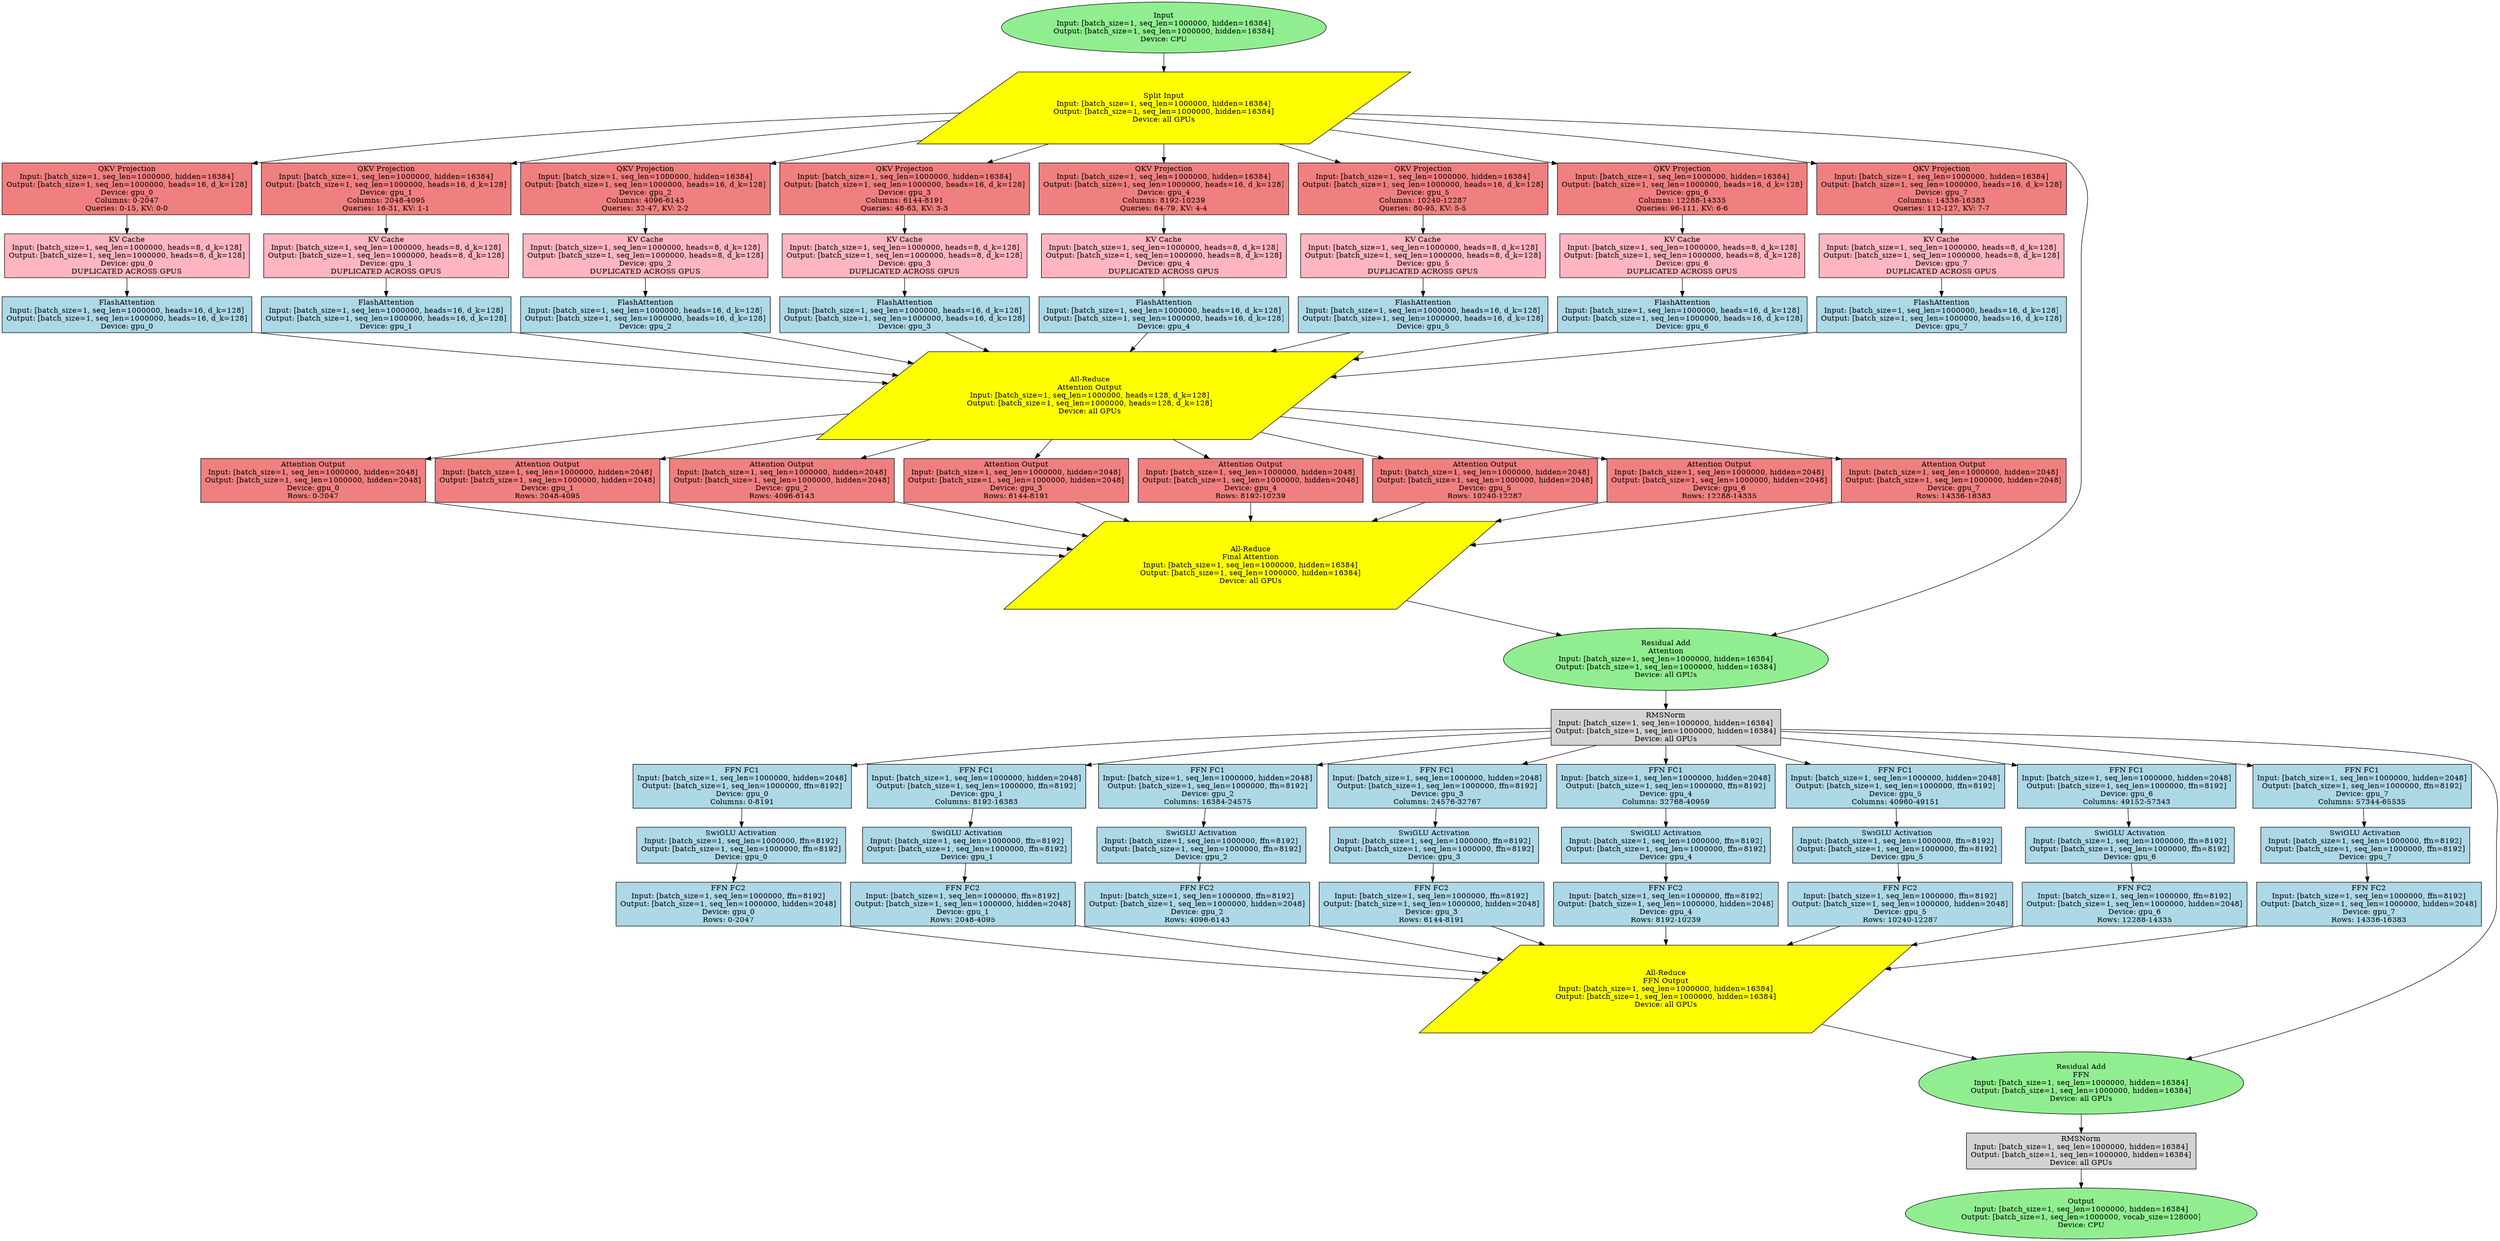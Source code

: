 digraph Llama_405B_Baseline_TP {
	graph [bb="0,0,4717.6,2339.1",
		rankdir=TB,
		size="30,20"
	];
	node [fillcolor=lightblue,
		label="\N",
		shape=rectangle,
		style=filled
	];
	input	[fillcolor=lightgreen,
		height=1.3356,
		label="Input\nInput: [batch_size=1, seq_len=1000000, hidden=16384]\nOutput: [batch_size=1, seq_len=1000000, hidden=16384]\nDevice: CPU",
		pos="2196,2291",
		shape=ellipse,
		width=8.5246];
	split_all_gpus	[fillcolor=yellow,
		height=1.8889,
		label="Split Input\nInput: [batch_size=1, seq_len=1000000, hidden=16384]\nOutput: [batch_size=1, seq_len=1000000, hidden=16384]\nDevice: \
all GPUs",
		pos="2196,2138.9",
		shape=parallelogram,
		width=12.499];
	input -> split_all_gpus	[pos="e,2196,2207.1 2196,2242.5 2196,2234.4 2196,2225.9 2196,2217.2"];
	qkv_proj_gpu_0	[fillcolor=lightcoral,
		height=1.3611,
		label="QKV Projection\nInput: [batch_size=1, seq_len=1000000, hidden=16384]\nOutput: [batch_size=1, seq_len=1000000, heads=16, d_k=128]\nDevice: \
gpu_0\nColumns: 0-2047\nQueries: 0-15, KV: 0-0",
		pos="236,1985.9",
		width=6.5556];
	split_all_gpus -> qkv_proj_gpu_0	[pos="e,472.24,2033.8 1825.8,2130 1480.1,2119.2 949.79,2094 482.24,2035"];
	qkv_proj_gpu_1	[fillcolor=lightcoral,
		height=1.3611,
		label="QKV Projection\nInput: [batch_size=1, seq_len=1000000, hidden=16384]\nOutput: [batch_size=1, seq_len=1000000, heads=16, d_k=128]\nDevice: \
gpu_1\nColumns: 2048-4095\nQueries: 16-31, KV: 1-1",
		pos="726,1985.9",
		width=6.5556];
	split_all_gpus -> qkv_proj_gpu_1	[pos="e,962.26,2033.7 1807.2,2116.2 1568.6,2100.1 1256.9,2074.4 972.37,2035.1"];
	qkv_proj_gpu_2	[fillcolor=lightcoral,
		height=1.3611,
		label="QKV Projection\nInput: [batch_size=1, seq_len=1000000, hidden=16384]\nOutput: [batch_size=1, seq_len=1000000, heads=16, d_k=128]\nDevice: \
gpu_2\nColumns: 4096-6143\nQueries: 32-47, KV: 2-2",
		pos="1216,1985.9",
		width=6.5556];
	split_all_gpus -> qkv_proj_gpu_2	[pos="e,1452.3,2033.4 1759.1,2080.7 1664.1,2067.2 1563.9,2052.1 1462.4,2035.1"];
	qkv_proj_gpu_3	[fillcolor=lightcoral,
		height=1.3611,
		label="QKV Projection\nInput: [batch_size=1, seq_len=1000000, hidden=16384]\nOutput: [batch_size=1, seq_len=1000000, heads=16, d_k=128]\nDevice: \
gpu_3\nColumns: 6144-8191\nQueries: 48-63, KV: 3-3",
		pos="1706,1985.9",
		width=6.5556];
	split_all_gpus -> qkv_proj_gpu_3	[pos="e,1862,2035 1978.6,2070.9 1942.7,2059.9 1906,2048.6 1871.6,2038"];
	qkv_proj_gpu_4	[fillcolor=lightcoral,
		height=1.3611,
		label="QKV Projection\nInput: [batch_size=1, seq_len=1000000, hidden=16384]\nOutput: [batch_size=1, seq_len=1000000, heads=16, d_k=128]\nDevice: \
gpu_4\nColumns: 8192-10239\nQueries: 64-79, KV: 4-4",
		pos="2196,1985.9",
		width=6.5556];
	split_all_gpus -> qkv_proj_gpu_4	[pos="e,2196,2035.3 2196,2070.8 2196,2062.3 2196,2053.6 2196,2045.3"];
	qkv_proj_gpu_5	[fillcolor=lightcoral,
		height=1.3611,
		label="QKV Projection\nInput: [batch_size=1, seq_len=1000000, hidden=16384]\nOutput: [batch_size=1, seq_len=1000000, heads=16, d_k=128]\nDevice: \
gpu_5\nColumns: 10240-12287\nQueries: 80-95, KV: 5-5",
		pos="2686,1985.9",
		width=6.5556];
	split_all_gpus -> qkv_proj_gpu_5	[pos="e,2530,2035 2413.4,2070.9 2449.3,2059.9 2486,2048.6 2520.4,2038"];
	qkv_proj_gpu_6	[fillcolor=lightcoral,
		height=1.3611,
		label="QKV Projection\nInput: [batch_size=1, seq_len=1000000, hidden=16384]\nOutput: [batch_size=1, seq_len=1000000, heads=16, d_k=128]\nDevice: \
gpu_6\nColumns: 12288-14335\nQueries: 96-111, KV: 6-6",
		pos="3176,1985.9",
		width=6.5556];
	split_all_gpus -> qkv_proj_gpu_6	[pos="e,2939.7,2033.4 2500.1,2099.1 2629.7,2081.6 2782.7,2059.6 2929.6,2035.1"];
	qkv_proj_gpu_7	[fillcolor=lightcoral,
		height=1.3611,
		label="QKV Projection\nInput: [batch_size=1, seq_len=1000000, hidden=16384]\nOutput: [batch_size=1, seq_len=1000000, heads=16, d_k=128]\nDevice: \
gpu_7\nColumns: 14336-16383\nQueries: 112-127, KV: 7-7",
		pos="3666,1985.9",
		width=6.5556];
	split_all_gpus -> qkv_proj_gpu_7	[pos="e,3429.7,2033.7 2528.2,2119.9 2772.6,2104.2 3112.8,2077.5 3419.8,2035.1"];
	residual_attn	[fillcolor=lightgreen,
		height=1.6303,
		label="Residual Add\nAttention\nInput: [batch_size=1, seq_len=1000000, hidden=16384]\nOutput: [batch_size=1, seq_len=1000000, hidden=16384]\nDevice: \
all GPUs",
		pos="3145,1096.2",
		shape=ellipse,
		width=8.5246];
	split_all_gpus -> residual_attn	[pos="e,3343.6,1141 2540,2128.5 3026.5,2113.6 3862.2,2081.4 3911,2034.9 3967.5,1981.1 3930,1938.4 3930,1860.4 3930,1860.4 3930,1860.4 \
3930,1433.4 3930,1307.8 3586.1,1201.2 3353.5,1143.5"];
	kv_cache_gpu_0	[fillcolor=lightpink,
		height=1.1528,
		label="KV Cache\nInput: [batch_size=1, seq_len=1000000, heads=8, d_k=128]\nOutput: [batch_size=1, seq_len=1000000, heads=8, d_k=128]\nDevice: \
gpu_0\nDUPLICATED ACROSS GPUS",
		pos="236,1859.4",
		width=6.4306];
	qkv_proj_gpu_0 -> kv_cache_gpu_0	[pos="e,236,1901.2 236,1936.8 236,1928.4 236,1919.7 236,1911.3"];
	kv_cache_gpu_1	[fillcolor=lightpink,
		height=1.1528,
		label="KV Cache\nInput: [batch_size=1, seq_len=1000000, heads=8, d_k=128]\nOutput: [batch_size=1, seq_len=1000000, heads=8, d_k=128]\nDevice: \
gpu_1\nDUPLICATED ACROSS GPUS",
		pos="726,1859.4",
		width=6.4306];
	qkv_proj_gpu_1 -> kv_cache_gpu_1	[pos="e,726,1901.2 726,1936.8 726,1928.4 726,1919.7 726,1911.3"];
	kv_cache_gpu_2	[fillcolor=lightpink,
		height=1.1528,
		label="KV Cache\nInput: [batch_size=1, seq_len=1000000, heads=8, d_k=128]\nOutput: [batch_size=1, seq_len=1000000, heads=8, d_k=128]\nDevice: \
gpu_2\nDUPLICATED ACROSS GPUS",
		pos="1216,1859.4",
		width=6.4306];
	qkv_proj_gpu_2 -> kv_cache_gpu_2	[pos="e,1216,1901.2 1216,1936.8 1216,1928.4 1216,1919.7 1216,1911.3"];
	kv_cache_gpu_3	[fillcolor=lightpink,
		height=1.1528,
		label="KV Cache\nInput: [batch_size=1, seq_len=1000000, heads=8, d_k=128]\nOutput: [batch_size=1, seq_len=1000000, heads=8, d_k=128]\nDevice: \
gpu_3\nDUPLICATED ACROSS GPUS",
		pos="1706,1859.4",
		width=6.4306];
	qkv_proj_gpu_3 -> kv_cache_gpu_3	[pos="e,1706,1901.2 1706,1936.8 1706,1928.4 1706,1919.7 1706,1911.3"];
	kv_cache_gpu_4	[fillcolor=lightpink,
		height=1.1528,
		label="KV Cache\nInput: [batch_size=1, seq_len=1000000, heads=8, d_k=128]\nOutput: [batch_size=1, seq_len=1000000, heads=8, d_k=128]\nDevice: \
gpu_4\nDUPLICATED ACROSS GPUS",
		pos="2196,1859.4",
		width=6.4306];
	qkv_proj_gpu_4 -> kv_cache_gpu_4	[pos="e,2196,1901.2 2196,1936.8 2196,1928.4 2196,1919.7 2196,1911.3"];
	kv_cache_gpu_5	[fillcolor=lightpink,
		height=1.1528,
		label="KV Cache\nInput: [batch_size=1, seq_len=1000000, heads=8, d_k=128]\nOutput: [batch_size=1, seq_len=1000000, heads=8, d_k=128]\nDevice: \
gpu_5\nDUPLICATED ACROSS GPUS",
		pos="2686,1859.4",
		width=6.4306];
	qkv_proj_gpu_5 -> kv_cache_gpu_5	[pos="e,2686,1901.2 2686,1936.8 2686,1928.4 2686,1919.7 2686,1911.3"];
	kv_cache_gpu_6	[fillcolor=lightpink,
		height=1.1528,
		label="KV Cache\nInput: [batch_size=1, seq_len=1000000, heads=8, d_k=128]\nOutput: [batch_size=1, seq_len=1000000, heads=8, d_k=128]\nDevice: \
gpu_6\nDUPLICATED ACROSS GPUS",
		pos="3176,1859.4",
		width=6.4306];
	qkv_proj_gpu_6 -> kv_cache_gpu_6	[pos="e,3176,1901.2 3176,1936.8 3176,1928.4 3176,1919.7 3176,1911.3"];
	kv_cache_gpu_7	[fillcolor=lightpink,
		height=1.1528,
		label="KV Cache\nInput: [batch_size=1, seq_len=1000000, heads=8, d_k=128]\nOutput: [batch_size=1, seq_len=1000000, heads=8, d_k=128]\nDevice: \
gpu_7\nDUPLICATED ACROSS GPUS",
		pos="3666,1859.4",
		width=6.4306];
	qkv_proj_gpu_7 -> kv_cache_gpu_7	[pos="e,3666,1901.2 3666,1936.8 3666,1928.4 3666,1919.7 3666,1911.3"];
	flash_attn_gpu_0	[height=0.94444,
		label="FlashAttention\nInput: [batch_size=1, seq_len=1000000, heads=16, d_k=128]\nOutput: [batch_size=1, seq_len=1000000, heads=16, d_k=\
128]\nDevice: gpu_0",
		pos="236,1747.9",
		width=6.5556];
	kv_cache_gpu_0 -> flash_attn_gpu_0	[pos="e,236,1782.2 236,1817.7 236,1809.4 236,1800.8 236,1792.5"];
	flash_attn_gpu_1	[height=0.94444,
		label="FlashAttention\nInput: [batch_size=1, seq_len=1000000, heads=16, d_k=128]\nOutput: [batch_size=1, seq_len=1000000, heads=16, d_k=\
128]\nDevice: gpu_1",
		pos="726,1747.9",
		width=6.5556];
	kv_cache_gpu_1 -> flash_attn_gpu_1	[pos="e,726,1782.2 726,1817.7 726,1809.4 726,1800.8 726,1792.5"];
	flash_attn_gpu_2	[height=0.94444,
		label="FlashAttention\nInput: [batch_size=1, seq_len=1000000, heads=16, d_k=128]\nOutput: [batch_size=1, seq_len=1000000, heads=16, d_k=\
128]\nDevice: gpu_2",
		pos="1216,1747.9",
		width=6.5556];
	kv_cache_gpu_2 -> flash_attn_gpu_2	[pos="e,1216,1782.2 1216,1817.7 1216,1809.4 1216,1800.8 1216,1792.5"];
	flash_attn_gpu_3	[height=0.94444,
		label="FlashAttention\nInput: [batch_size=1, seq_len=1000000, heads=16, d_k=128]\nOutput: [batch_size=1, seq_len=1000000, heads=16, d_k=\
128]\nDevice: gpu_3",
		pos="1706,1747.9",
		width=6.5556];
	kv_cache_gpu_3 -> flash_attn_gpu_3	[pos="e,1706,1782.2 1706,1817.7 1706,1809.4 1706,1800.8 1706,1792.5"];
	flash_attn_gpu_4	[height=0.94444,
		label="FlashAttention\nInput: [batch_size=1, seq_len=1000000, heads=16, d_k=128]\nOutput: [batch_size=1, seq_len=1000000, heads=16, d_k=\
128]\nDevice: gpu_4",
		pos="2196,1747.9",
		width=6.5556];
	kv_cache_gpu_4 -> flash_attn_gpu_4	[pos="e,2196,1782.2 2196,1817.7 2196,1809.4 2196,1800.8 2196,1792.5"];
	flash_attn_gpu_5	[height=0.94444,
		label="FlashAttention\nInput: [batch_size=1, seq_len=1000000, heads=16, d_k=128]\nOutput: [batch_size=1, seq_len=1000000, heads=16, d_k=\
128]\nDevice: gpu_5",
		pos="2686,1747.9",
		width=6.5556];
	kv_cache_gpu_5 -> flash_attn_gpu_5	[pos="e,2686,1782.2 2686,1817.7 2686,1809.4 2686,1800.8 2686,1792.5"];
	flash_attn_gpu_6	[height=0.94444,
		label="FlashAttention\nInput: [batch_size=1, seq_len=1000000, heads=16, d_k=128]\nOutput: [batch_size=1, seq_len=1000000, heads=16, d_k=\
128]\nDevice: gpu_6",
		pos="3176,1747.9",
		width=6.5556];
	kv_cache_gpu_6 -> flash_attn_gpu_6	[pos="e,3176,1782.2 3176,1817.7 3176,1809.4 3176,1800.8 3176,1792.5"];
	flash_attn_gpu_7	[height=0.94444,
		label="FlashAttention\nInput: [batch_size=1, seq_len=1000000, heads=16, d_k=128]\nOutput: [batch_size=1, seq_len=1000000, heads=16, d_k=\
128]\nDevice: gpu_7",
		pos="3666,1747.9",
		width=6.5556];
	kv_cache_gpu_7 -> flash_attn_gpu_7	[pos="e,3666,1782.2 3666,1817.7 3666,1809.4 3666,1800.8 3666,1792.5"];
	attn_all_reduce	[fillcolor=yellow,
		height=2.3056,
		label="All-Reduce\nAttention Output\nInput: [batch_size=1, seq_len=1000000, heads=128, d_k=128]\nOutput: [batch_size=1, seq_len=1000000, \
heads=128, d_k=128]\nDevice: all GPUs",
		pos="2056,1594.9",
		shape=parallelogram,
		width=13.852];
	flash_attn_gpu_0 -> attn_all_reduce	[pos="e,1686.7,1617.4 472.3,1714.9 475.22,1714.5 478.12,1714.2 481,1713.9 888.54,1671.3 1357,1638.2 1676.3,1618.1"];
	flash_attn_gpu_1 -> attn_all_reduce	[pos="e,1704.5,1631.9 962.32,1715 965.23,1714.6 968.12,1714.3 971,1713.9 1211.9,1684.6 1483.4,1655.1 1694.5,1632.9"];
	flash_attn_gpu_2 -> attn_all_reduce	[pos="e,1731.6,1654.2 1399.8,1713.9 1494.1,1696.9 1612,1675.7 1721.7,1656"];
	flash_attn_gpu_3 -> attn_all_reduce	[pos="e,1865.8,1678 1782.8,1713.8 1805,1704.2 1830.4,1693.3 1856.5,1682"];
	flash_attn_gpu_4 -> attn_all_reduce	[pos="e,2132.2,1678.2 2165.3,1713.8 2157.3,1705.2 2148.3,1695.5 2139.1,1685.5"];
	flash_attn_gpu_5 -> attn_all_reduce	[pos="e,2398.2,1677.9 2548.1,1713.9 2506,1703.8 2457.7,1692.2 2408.1,1680.3"];
	flash_attn_gpu_6 -> attn_all_reduce	[pos="e,2533.2,1660.3 2939.8,1715.1 2824.4,1699.5 2681,1680.2 2543.5,1661.7"];
	flash_attn_gpu_7 -> attn_all_reduce	[pos="e,2494.1,1628.5 3429.7,1714.9 3426.8,1714.6 3423.9,1714.2 3421,1713.9 3115.7,1680.2 2771,1650.5 2504.4,1629.3"];
	attn_out_gpu_0	[fillcolor=lightcoral,
		height=1.1528,
		label="Attention Output\nInput: [batch_size=1, seq_len=1000000, hidden=2048]\nOutput: [batch_size=1, seq_len=1000000, hidden=2048]\nDevice: \
gpu_0\nRows: 0-2047",
		pos="588,1434.4",
		width=5.9028];
	attn_all_reduce -> attn_out_gpu_0	[pos="e,800.54,1474.7 1618.5,1561.9 1381.8,1542.2 1084.3,1513.8 810.68,1476.1"];
	attn_out_gpu_1	[fillcolor=lightcoral,
		height=1.1528,
		label="Attention Output\nInput: [batch_size=1, seq_len=1000000, hidden=2048]\nOutput: [batch_size=1, seq_len=1000000, hidden=2048]\nDevice: \
gpu_1\nRows: 2048-4095",
		pos="1031,1434.4",
		width=5.9028];
	attn_all_reduce -> attn_out_gpu_1	[pos="e,1243.6,1474.5 1574.4,1526.1 1471.2,1510.8 1362.7,1494.1 1253.5,1476.2"];
	attn_out_gpu_2	[fillcolor=lightcoral,
		height=1.1528,
		label="Attention Output\nInput: [batch_size=1, seq_len=1000000, hidden=2048]\nOutput: [batch_size=1, seq_len=1000000, hidden=2048]\nDevice: \
gpu_2\nRows: 4096-6143",
		pos="1474,1434.4",
		width=5.9028];
	attn_all_reduce -> attn_out_gpu_2	[pos="e,1623,1476 1754.8,1511.9 1712.8,1500.4 1671,1489.1 1633.1,1478.8"];
	attn_out_gpu_3	[fillcolor=lightcoral,
		height=1.1528,
		label="Attention Output\nInput: [batch_size=1, seq_len=1000000, hidden=2048]\nOutput: [batch_size=1, seq_len=1000000, hidden=2048]\nDevice: \
gpu_3\nRows: 6144-8191",
		pos="1917,1434.4",
		width=5.9028];
	attn_all_reduce -> attn_out_gpu_3	[pos="e,1952.8,1476.2 1984.1,1511.9 1975.7,1502.3 1967.3,1492.8 1959.5,1483.9"];
	attn_out_gpu_4	[fillcolor=lightcoral,
		height=1.1528,
		label="Attention Output\nInput: [batch_size=1, seq_len=1000000, hidden=2048]\nOutput: [batch_size=1, seq_len=1000000, hidden=2048]\nDevice: \
gpu_4\nRows: 8192-10239",
		pos="2360,1434.4",
		width=5.9028];
	attn_all_reduce -> attn_out_gpu_4	[pos="e,2282.2,1476 2213.3,1511.9 2233.9,1501.2 2254.3,1490.5 2273.1,1480.7"];
	attn_out_gpu_5	[fillcolor=lightcoral,
		height=1.1528,
		label="Attention Output\nInput: [batch_size=1, seq_len=1000000, hidden=2048]\nOutput: [batch_size=1, seq_len=1000000, hidden=2048]\nDevice: \
gpu_5\nRows: 10240-12287",
		pos="2803,1434.4",
		width=5.9028];
	attn_all_reduce -> attn_out_gpu_5	[pos="e,2611.9,1476 2369.8,1527.3 2448.3,1510.7 2530.5,1493.2 2601.9,1478.1"];
	attn_out_gpu_6	[fillcolor=lightcoral,
		height=1.1528,
		label="Attention Output\nInput: [batch_size=1, seq_len=1000000, hidden=2048]\nOutput: [batch_size=1, seq_len=1000000, hidden=2048]\nDevice: \
gpu_6\nRows: 12288-14335",
		pos="3246,1434.4",
		width=5.9028];
	attn_all_reduce -> attn_out_gpu_6	[pos="e,3033.4,1474.5 2405.6,1556.4 2587,1535.6 2812.4,1507.9 3023.3,1476"];
	attn_out_gpu_7	[fillcolor=lightcoral,
		height=1.1528,
		label="Attention Output\nInput: [batch_size=1, seq_len=1000000, hidden=2048]\nOutput: [batch_size=1, seq_len=1000000, hidden=2048]\nDevice: \
gpu_7\nRows: 14336-16383",
		pos="3689,1434.4",
		width=5.9028];
	attn_all_reduce -> attn_out_gpu_7	[pos="e,3476.4,1474.6 2425.8,1572.8 2708.4,1554.4 3107.5,1523.2 3466.3,1476"];
	attn_out_all_reduce	[fillcolor=yellow,
		height=2.3056,
		label="All-Reduce\nFinal Attention\nInput: [batch_size=1, seq_len=1000000, hidden=16384]\nOutput: [batch_size=1, seq_len=1000000, hidden=\
16384]\nDevice: all GPUs",
		pos="2360,1273.9",
		shape=parallelogram,
		width=12.499];
	attn_out_gpu_0 -> attn_out_all_reduce	[pos="e,2020.5,1290.4 800.53,1394 803.37,1393.7 806.2,1393.3 809,1392.9 1219.8,1339.8 1695.2,1308 2010.3,1291"];
	attn_out_gpu_1 -> attn_out_all_reduce	[pos="e,2034.4,1303.1 1243.6,1394.2 1246.4,1393.7 1249.2,1393.3 1252,1392.9 1510.3,1355.6 1804.1,1324.8 2024.3,1304.1"];
	attn_out_gpu_2 -> attn_out_all_reduce	[pos="e,2061.2,1327.6 1686.6,1394.4 1689.4,1393.9 1692.2,1393.4 1695,1392.9 1811.2,1372 1938.9,1349.2 2051.1,1329.4"];
	attn_out_gpu_3 -> attn_out_all_reduce	[pos="e,2130.6,1357 2030.2,1392.9 2058.2,1382.9 2089.3,1371.8 2120.8,1360.5"];
	attn_out_gpu_4 -> attn_out_all_reduce	[pos="e,2360,1357.2 2360,1392.6 2360,1384.7 2360,1376.1 2360,1367.2"];
	attn_out_gpu_5 -> attn_out_all_reduce	[pos="e,2589.4,1357 2689.8,1392.9 2661.8,1382.9 2630.7,1371.8 2599.2,1360.5"];
	attn_out_gpu_6 -> attn_out_all_reduce	[pos="e,2807,1354.1 3033.3,1394.6 3030.2,1394 3027.1,1393.5 3024,1392.9 2957.1,1380.9 2886.5,1368.2 2817.2,1355.9"];
	attn_out_gpu_7 -> attn_out_all_reduce	[pos="e,2758.3,1310.2 3476.4,1394.3 3473.2,1393.8 3470.1,1393.4 3467,1392.9 3236.6,1359.7 2977.9,1331.6 2768.5,1311.2"];
	attn_out_all_reduce -> residual_attn	[pos="e,2948.1,1141.3 2645.9,1208.9 2742.6,1187.3 2848.7,1163.5 2938.1,1143.5"];
	rmsnorm1	[fillcolor=lightgray,
		height=0.94444,
		label="RMSNorm\nInput: [batch_size=1, seq_len=1000000, hidden=16384]\nOutput: [batch_size=1, seq_len=1000000, hidden=16384]\nDevice: all \
GPUs",
		pos="3145,967.55",
		width=6.0278];
	residual_attn -> rmsnorm1	[pos="e,3145,1001.7 3145,1037.5 3145,1028.8 3145,1020.1 3145,1011.8"];
	ffn_fc1_gpu_0	[height=1.1528,
		label="FFN FC1\nInput: [batch_size=1, seq_len=1000000, hidden=2048]\nOutput: [batch_size=1, seq_len=1000000, ffn=8192]\nDevice: gpu_0\nColumns: \
0-8191",
		pos="1399,856.05",
		width=5.7361];
	rmsnorm1 -> ffn_fc1_gpu_0	[pos="e,1605.8,895.1 2928,965.62 2632.6,962.32 2087.8,949 1626,897.55 1622.7,897.17 1619.3,896.78 1615.9,896.38"];
	ffn_fc1_gpu_1	[height=1.1528,
		label="FFN FC1\nInput: [batch_size=1, seq_len=1000000, hidden=2048]\nOutput: [batch_size=1, seq_len=1000000, ffn=8192]\nDevice: gpu_1\nColumns: \
8192-16383",
		pos="1842,856.05",
		width=5.7361];
	rmsnorm1 -> ffn_fc1_gpu_1	[pos="e,2048.6,895.69 2928,960.21 2709,952.05 2361.6,934.29 2063,897.55 2061.7,897.38 2060.3,897.21 2059,897.05"];
	ffn_fc1_gpu_2	[height=1.1528,
		label="FFN FC1\nInput: [batch_size=1, seq_len=1000000, hidden=2048]\nOutput: [batch_size=1, seq_len=1000000, ffn=8192]\nDevice: gpu_2\nColumns: \
16384-24575",
		pos="2279,856.05",
		width=5.7361];
	rmsnorm1 -> ffn_fc1_gpu_2	[pos="e,2485.8,895.87 2927.7,947.66 2801.7,935.64 2640,918.41 2497,897.55 2496.7,897.5 2496.3,897.44 2496,897.39"];
	ffn_fc1_gpu_3	[height=1.1528,
		label="FFN FC1\nInput: [batch_size=1, seq_len=1000000, hidden=2048]\nOutput: [batch_size=1, seq_len=1000000, ffn=8192]\nDevice: gpu_3\nColumns: \
24576-32767",
		pos="2713,856.05",
		width=5.7361];
	rmsnorm1 -> ffn_fc1_gpu_3	[pos="e,2873.1,897.63 3014.8,933.54 2973.3,923.04 2926.8,911.25 2883,900.14"];
	ffn_fc1_gpu_4	[height=1.1528,
		label="FFN FC1\nInput: [batch_size=1, seq_len=1000000, hidden=2048]\nOutput: [batch_size=1, seq_len=1000000, ffn=8192]\nDevice: gpu_4\nColumns: \
32768-40959",
		pos="3145,856.05",
		width=5.7361];
	rmsnorm1 -> ffn_fc1_gpu_4	[pos="e,3145,897.82 3145,933.4 3145,925.34 3145,916.55 3145,907.88"];
	ffn_fc1_gpu_5	[height=1.1528,
		label="FFN FC1\nInput: [batch_size=1, seq_len=1000000, hidden=2048]\nOutput: [batch_size=1, seq_len=1000000, ffn=8192]\nDevice: gpu_5\nColumns: \
40960-49151",
		pos="3579,856.05",
		width=5.7361];
	rmsnorm1 -> ffn_fc1_gpu_5	[pos="e,3418.2,897.63 3275.8,933.54 3317.5,923.04 3364.2,911.25 3408.2,900.14"];
	ffn_fc1_gpu_6	[height=1.1528,
		label="FFN FC1\nInput: [batch_size=1, seq_len=1000000, hidden=2048]\nOutput: [batch_size=1, seq_len=1000000, ffn=8192]\nDevice: gpu_6\nColumns: \
49152-57343",
		pos="4016,856.05",
		width=5.7361];
	rmsnorm1 -> ffn_fc1_gpu_6	[pos="e,3809.3,895.42 3362.2,947.63 3488.7,935.57 3651.2,918.32 3795,897.55 3796.3,897.35 3797.7,897.16 3799,896.96"];
	ffn_fc1_gpu_7	[height=1.1528,
		label="FFN FC1\nInput: [batch_size=1, seq_len=1000000, hidden=2048]\nOutput: [batch_size=1, seq_len=1000000, ffn=8192]\nDevice: gpu_7\nColumns: \
57344-65535",
		pos="4461,856.05",
		width=5.7361];
	rmsnorm1 -> ffn_fc1_gpu_7	[pos="e,4254.3,894.69 3362.2,959.9 3582.1,951.49 3931.6,933.53 4232,897.55 4236,897.07 4240,896.56 4244.1,896.04"];
	residual_ffn	[fillcolor=lightgreen,
		height=1.6303,
		label="Residual Add\nFFN\nInput: [batch_size=1, seq_len=1000000, hidden=16384]\nOutput: [batch_size=1, seq_len=1000000, hidden=16384]\nDevice: \
all GPUs",
		pos="3930,294.86",
		shape=ellipse,
		width=8.5246];
	rmsnorm1 -> residual_ffn	[pos="e,4128.6,339.63 3362.3,963.56 3773,956.97 4627,938.41 4677,897.55 4730.9,853.47 4715,815.18 4715,745.55 4715,745.55 4715,745.55 \
4715,632.05 4715,506.44 4371.1,399.83 4138.5,342.09"];
	ffn_act_gpu_0	[height=0.94444,
		label="SwiGLU Activation\nInput: [batch_size=1, seq_len=1000000, ffn=8192]\nOutput: [batch_size=1, seq_len=1000000, ffn=8192]\nDevice: \
gpu_0",
		pos="1397,744.55",
		width=5.4861];
	ffn_fc1_gpu_0 -> ffn_act_gpu_0	[pos="e,1397.6,778.85 1398.3,814.27 1398.1,806.06 1397.9,797.41 1397.8,789.11"];
	ffn_act_gpu_1	[height=0.94444,
		label="SwiGLU Activation\nInput: [batch_size=1, seq_len=1000000, ffn=8192]\nOutput: [batch_size=1, seq_len=1000000, ffn=8192]\nDevice: \
gpu_1",
		pos="1824,744.55",
		width=5.4861];
	ffn_fc1_gpu_1 -> ffn_act_gpu_1	[pos="e,1829.5,778.85 1835.3,814.27 1833.9,805.97 1832.5,797.21 1831.1,788.83"];
	ffn_act_gpu_2	[height=0.94444,
		label="SwiGLU Activation\nInput: [batch_size=1, seq_len=1000000, ffn=8192]\nOutput: [batch_size=1, seq_len=1000000, ffn=8192]\nDevice: \
gpu_2",
		pos="2267,744.55",
		width=5.4861];
	ffn_fc1_gpu_2 -> ffn_act_gpu_2	[pos="e,2270.6,778.85 2274.5,814.27 2273.6,805.97 2272.7,797.21 2271.7,788.83"];
	ffn_act_gpu_3	[height=0.94444,
		label="SwiGLU Activation\nInput: [batch_size=1, seq_len=1000000, ffn=8192]\nOutput: [batch_size=1, seq_len=1000000, ffn=8192]\nDevice: \
gpu_3",
		pos="2707,744.55",
		width=5.4861];
	ffn_fc1_gpu_3 -> ffn_act_gpu_3	[pos="e,2708.8,778.85 2710.8,814.27 2710.3,806.06 2709.8,797.41 2709.4,789.11"];
	ffn_act_gpu_4	[height=0.94444,
		label="SwiGLU Activation\nInput: [batch_size=1, seq_len=1000000, ffn=8192]\nOutput: [batch_size=1, seq_len=1000000, ffn=8192]\nDevice: \
gpu_4",
		pos="3145,744.55",
		width=5.4861];
	ffn_fc1_gpu_4 -> ffn_act_gpu_4	[pos="e,3145,778.85 3145,814.27 3145,806.06 3145,797.41 3145,789.11"];
	ffn_act_gpu_5	[height=0.94444,
		label="SwiGLU Activation\nInput: [batch_size=1, seq_len=1000000, ffn=8192]\nOutput: [batch_size=1, seq_len=1000000, ffn=8192]\nDevice: \
gpu_5",
		pos="3582,744.55",
		width=5.4861];
	ffn_fc1_gpu_5 -> ffn_act_gpu_5	[pos="e,3581.1,778.85 3580.1,814.27 3580.3,806.06 3580.6,797.41 3580.8,789.11"];
	ffn_act_gpu_6	[height=0.94444,
		label="SwiGLU Activation\nInput: [batch_size=1, seq_len=1000000, ffn=8192]\nOutput: [batch_size=1, seq_len=1000000, ffn=8192]\nDevice: \
gpu_6",
		pos="4022,744.55",
		width=5.4861];
	ffn_fc1_gpu_6 -> ffn_act_gpu_6	[pos="e,4020.2,778.85 4018.2,814.27 4018.7,806.06 4019.2,797.41 4019.6,789.11"];
	ffn_act_gpu_7	[height=0.94444,
		label="SwiGLU Activation\nInput: [batch_size=1, seq_len=1000000, ffn=8192]\nOutput: [batch_size=1, seq_len=1000000, ffn=8192]\nDevice: \
gpu_7",
		pos="4467,744.55",
		width=5.4861];
	ffn_fc1_gpu_7 -> ffn_act_gpu_7	[pos="e,4465.2,778.85 4463.2,814.27 4463.7,806.06 4464.2,797.41 4464.6,789.11"];
	ffn_fc2_gpu_0	[height=1.1528,
		label="FFN FC2\nInput: [batch_size=1, seq_len=1000000, ffn=8192]\nOutput: [batch_size=1, seq_len=1000000, hidden=2048]\nDevice: gpu_0\nRows: \
0-2047",
		pos="1373,633.05",
		width=5.9028];
	ffn_act_gpu_0 -> ffn_fc2_gpu_0	[pos="e,1381.9,674.82 1389.7,710.4 1387.9,702.25 1386,693.36 1384.1,684.6"];
	ffn_fc2_gpu_1	[height=1.1528,
		label="FFN FC2\nInput: [batch_size=1, seq_len=1000000, ffn=8192]\nOutput: [batch_size=1, seq_len=1000000, hidden=2048]\nDevice: gpu_1\nRows: \
2048-4095",
		pos="1816,633.05",
		width=5.9028];
	ffn_act_gpu_1 -> ffn_fc2_gpu_1	[pos="e,1819,674.82 1821.6,710.4 1821,702.34 1820.3,693.55 1819.7,684.88"];
	ffn_fc2_gpu_2	[height=1.1528,
		label="FFN FC2\nInput: [batch_size=1, seq_len=1000000, ffn=8192]\nOutput: [batch_size=1, seq_len=1000000, hidden=2048]\nDevice: gpu_2\nRows: \
4096-6143",
		pos="2259,633.05",
		width=5.9028];
	ffn_act_gpu_2 -> ffn_fc2_gpu_2	[pos="e,2262,674.82 2264.6,710.4 2264,702.34 2263.3,693.55 2262.7,684.88"];
	ffn_fc2_gpu_3	[height=1.1528,
		label="FFN FC2\nInput: [batch_size=1, seq_len=1000000, ffn=8192]\nOutput: [batch_size=1, seq_len=1000000, hidden=2048]\nDevice: gpu_3\nRows: \
6144-8191",
		pos="2702,633.05",
		width=5.9028];
	ffn_act_gpu_3 -> ffn_fc2_gpu_3	[pos="e,2703.9,674.82 2705.5,710.4 2705.1,702.34 2704.7,693.55 2704.3,684.88"];
	ffn_fc2_gpu_4	[height=1.1528,
		label="FFN FC2\nInput: [batch_size=1, seq_len=1000000, ffn=8192]\nOutput: [batch_size=1, seq_len=1000000, hidden=2048]\nDevice: gpu_4\nRows: \
8192-10239",
		pos="3145,633.05",
		width=5.9028];
	ffn_act_gpu_4 -> ffn_fc2_gpu_4	[pos="e,3145,674.82 3145,710.4 3145,702.34 3145,693.55 3145,684.88"];
	ffn_fc2_gpu_5	[height=1.1528,
		label="FFN FC2\nInput: [batch_size=1, seq_len=1000000, ffn=8192]\nOutput: [batch_size=1, seq_len=1000000, hidden=2048]\nDevice: gpu_5\nRows: \
10240-12287",
		pos="3588,633.05",
		width=5.9028];
	ffn_act_gpu_5 -> ffn_fc2_gpu_5	[pos="e,3585.8,674.82 3583.8,710.4 3584.3,702.34 3584.7,693.55 3585.2,684.88"];
	ffn_fc2_gpu_6	[height=1.1528,
		label="FFN FC2\nInput: [batch_size=1, seq_len=1000000, ffn=8192]\nOutput: [batch_size=1, seq_len=1000000, hidden=2048]\nDevice: gpu_6\nRows: \
12288-14335",
		pos="4031,633.05",
		width=5.9028];
	ffn_act_gpu_6 -> ffn_fc2_gpu_6	[pos="e,4027.6,674.82 4024.7,710.4 4025.4,702.34 4026.1,693.55 4026.8,684.88"];
	ffn_fc2_gpu_7	[height=1.1528,
		label="FFN FC2\nInput: [batch_size=1, seq_len=1000000, ffn=8192]\nOutput: [batch_size=1, seq_len=1000000, hidden=2048]\nDevice: gpu_7\nRows: \
14336-16383",
		pos="4474,633.05",
		width=5.9028];
	ffn_act_gpu_7 -> ffn_fc2_gpu_7	[pos="e,4471.4,674.82 4469.1,710.4 4469.6,702.34 4470.2,693.55 4470.8,684.88"];
	ffn_all_reduce	[fillcolor=yellow,
		height=2.3056,
		label="All-Reduce\nFFN Output\nInput: [batch_size=1, seq_len=1000000, hidden=16384]\nOutput: [batch_size=1, seq_len=1000000, hidden=16384]\nDevice: \
all GPUs",
		pos="3145,472.55",
		shape=parallelogram,
		width=12.499];
	ffn_fc2_gpu_0 -> ffn_all_reduce	[pos="e,2805.5,489.07 1585.5,592.67 1588.4,592.28 1591.2,591.91 1594,591.55 2004.8,538.42 2480.2,506.6 2795.3,489.62"];
	ffn_fc2_gpu_1 -> ffn_all_reduce	[pos="e,2819.4,501.74 2028.6,592.79 2031.4,592.37 2034.2,591.95 2037,591.55 2295.3,554.17 2589.1,523.42 2809.3,502.68"];
	ffn_fc2_gpu_2 -> ffn_all_reduce	[pos="e,2846.2,526.2 2471.6,593.06 2474.4,592.55 2477.2,592.05 2480,591.55 2596.2,570.59 2723.9,547.86 2836.1,527.99"];
	ffn_fc2_gpu_3 -> ffn_all_reduce	[pos="e,2915.6,555.62 2815.2,591.54 2843.2,581.52 2874.3,570.41 2905.8,559.13"];
	ffn_fc2_gpu_4 -> ffn_all_reduce	[pos="e,3145,555.82 3145,591.23 3145,583.3 3145,574.69 3145,565.86"];
	ffn_fc2_gpu_5 -> ffn_all_reduce	[pos="e,3374.4,555.62 3474.8,591.54 3446.8,581.52 3415.7,570.41 3384.2,559.13"];
	ffn_fc2_gpu_6 -> ffn_all_reduce	[pos="e,3591.8,552.46 3818.4,593.06 3815.6,592.55 3812.8,592.05 3810,591.55 3742.8,579.42 3671.7,566.7 3602,554.29"];
	ffn_fc2_gpu_7 -> ffn_all_reduce	[pos="e,3543,508.63 4261.4,592.79 4258.6,592.37 4255.8,591.95 4253,591.55 4022.1,558.15 3762.9,530.03 3553.3,509.63"];
	ffn_all_reduce -> residual_ffn	[pos="e,3733.1,339.92 3430.9,407.56 3527.6,385.91 3633.7,362.16 3723.1,342.16"];
	rmsnorm2	[fillcolor=lightgray,
		height=0.94444,
		label="RMSNorm\nInput: [batch_size=1, seq_len=1000000, hidden=16384]\nOutput: [batch_size=1, seq_len=1000000, hidden=16384]\nDevice: all \
GPUs",
		pos="3930,166.17",
		width=6.0278];
	residual_ffn -> rmsnorm2	[pos="e,3930,200.28 3930,236.07 3930,227.45 3930,218.68 3930,210.42"];
	output	[fillcolor=lightgreen,
		height=1.3356,
		label="Output\nInput: [batch_size=1, seq_len=1000000, hidden=16384]\nOutput: [batch_size=1, seq_len=1000000, vocab_size=128000]\nDevice: \
CPU",
		pos="3930,48.083",
		shape=ellipse,
		width=9.2317];
	rmsnorm2 -> output	[pos="e,3930,96.193 3930,131.9 3930,123.91 3930,115.14 3930,106.4"];
}
